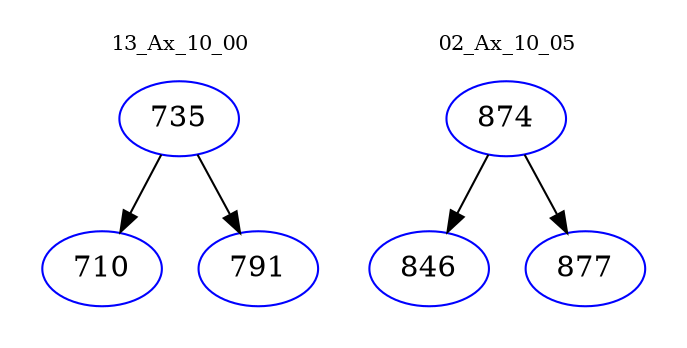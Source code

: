 digraph{
subgraph cluster_0 {
color = white
label = "13_Ax_10_00";
fontsize=10;
T0_735 [label="735", color="blue"]
T0_735 -> T0_710 [color="black"]
T0_710 [label="710", color="blue"]
T0_735 -> T0_791 [color="black"]
T0_791 [label="791", color="blue"]
}
subgraph cluster_1 {
color = white
label = "02_Ax_10_05";
fontsize=10;
T1_874 [label="874", color="blue"]
T1_874 -> T1_846 [color="black"]
T1_846 [label="846", color="blue"]
T1_874 -> T1_877 [color="black"]
T1_877 [label="877", color="blue"]
}
}
